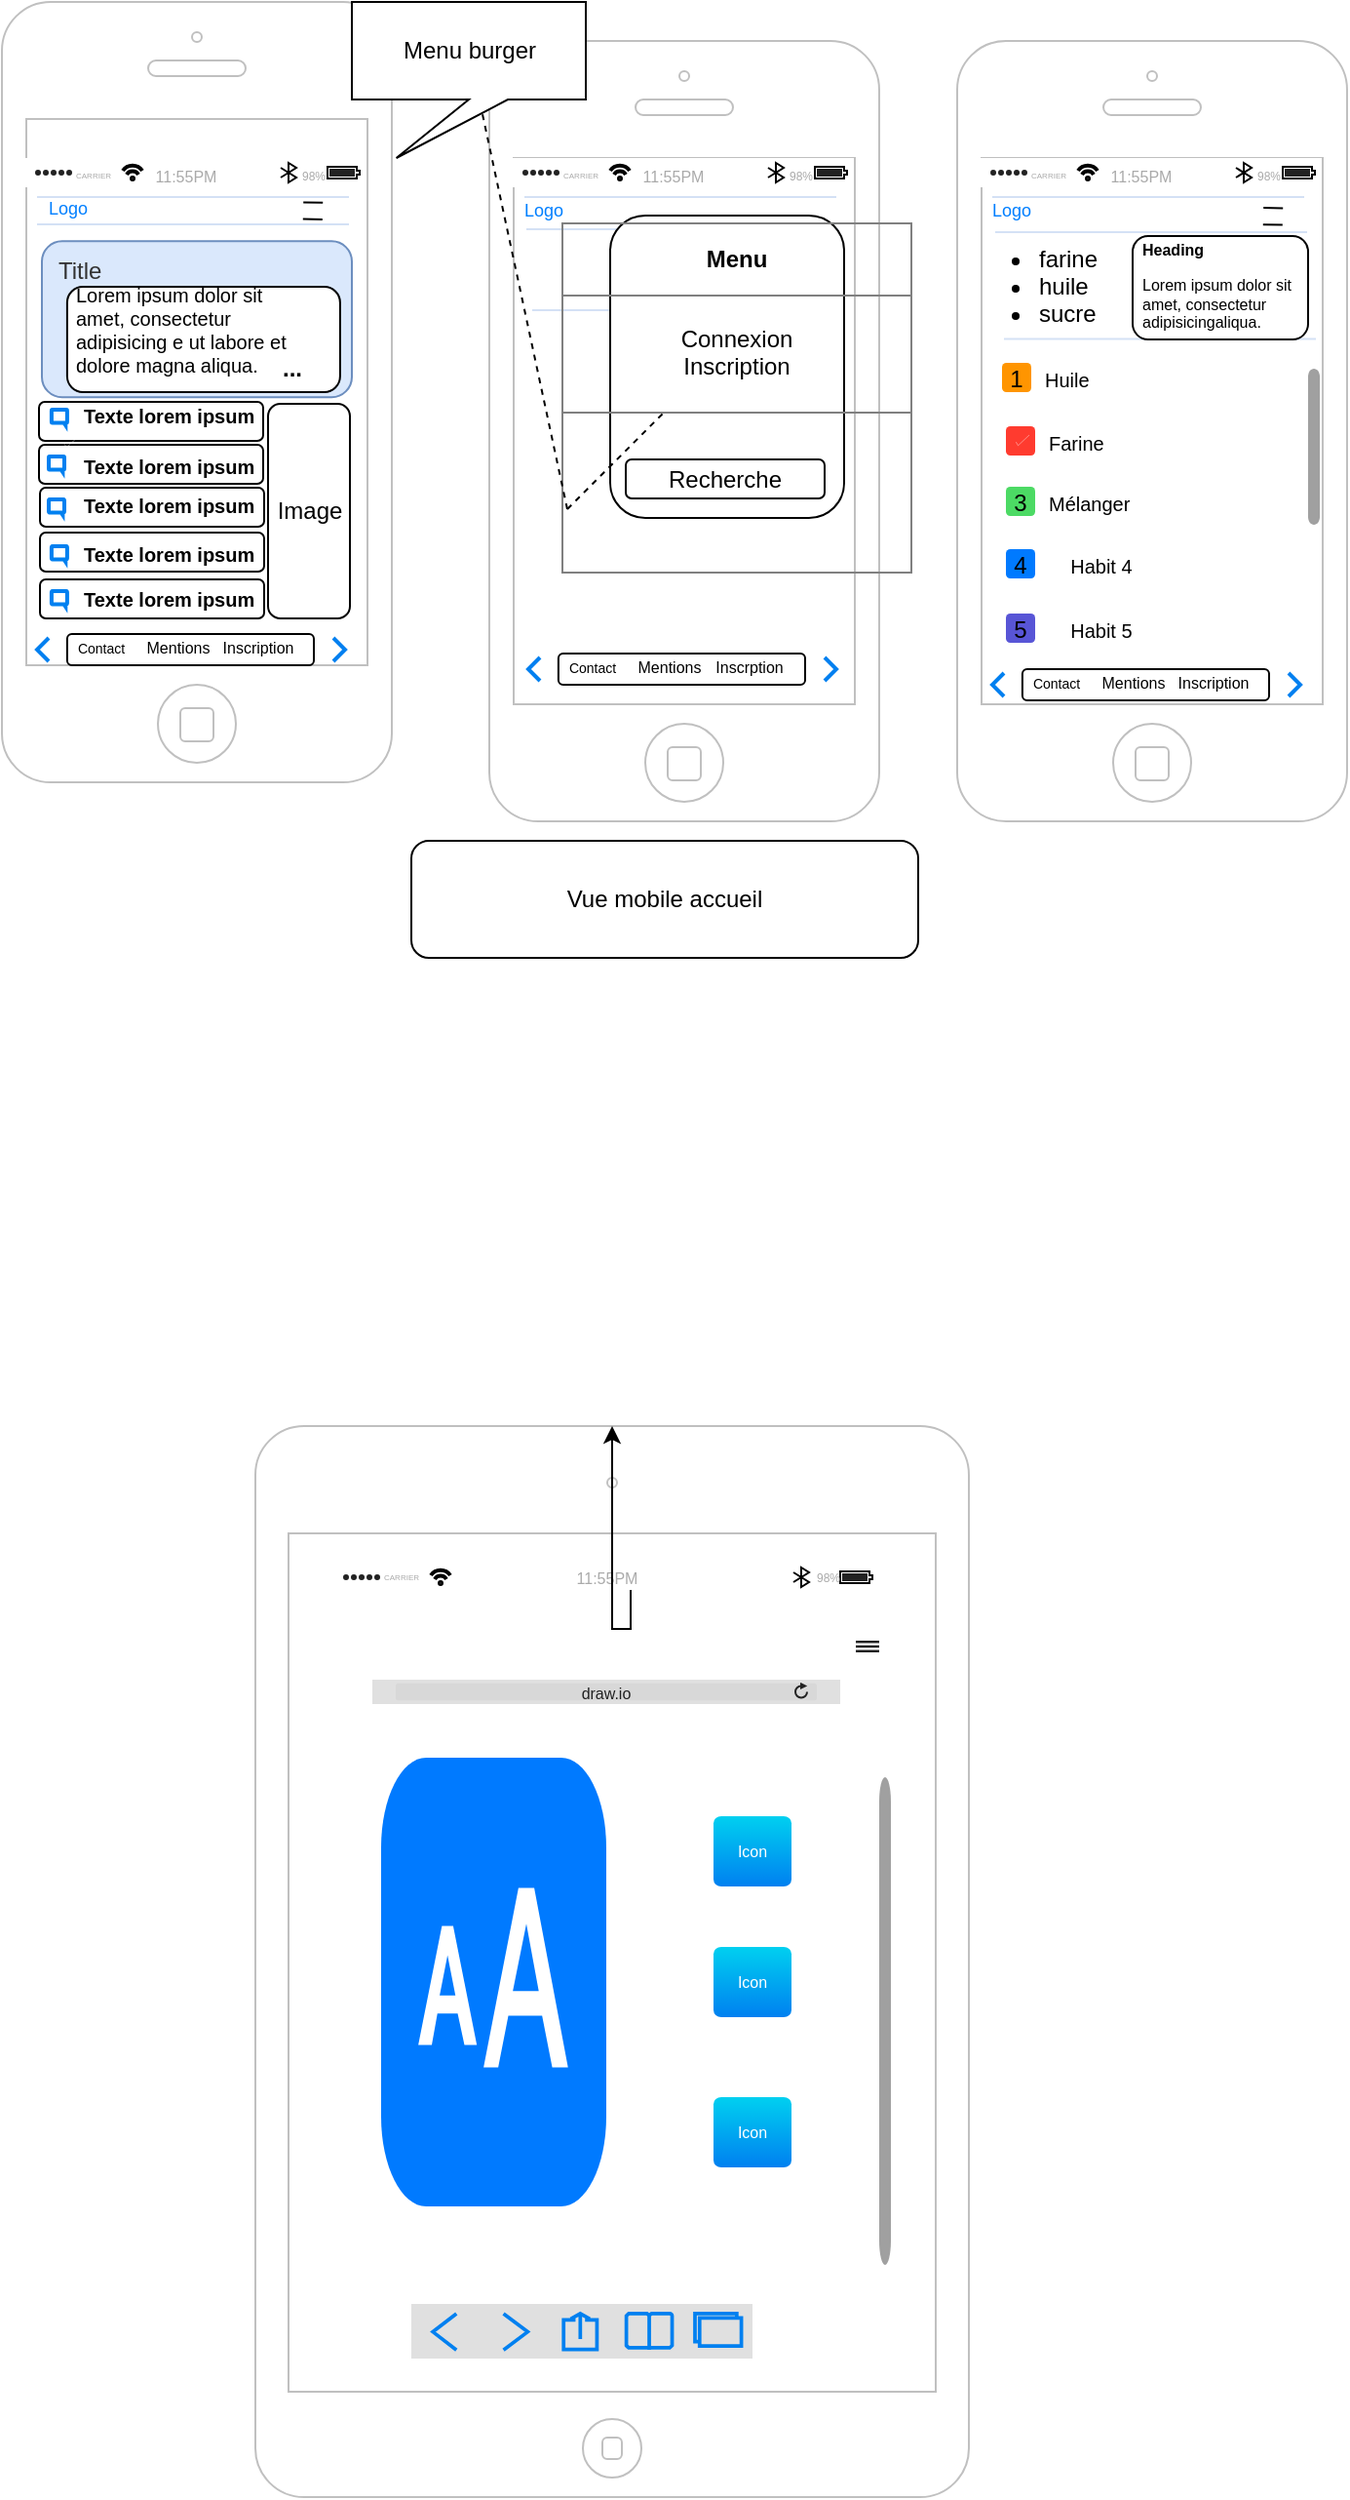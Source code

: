 <mxfile version="21.1.7" type="github" pages="2">
  <diagram id="846f32cc-e7a7-a987-f8ec-650622d98a86" name="User mockups">
    <mxGraphModel dx="1050" dy="1583" grid="1" gridSize="10" guides="1" tooltips="1" connect="1" arrows="1" fold="1" page="1" pageScale="1" pageWidth="850" pageHeight="1100" background="#ffffff" math="0" shadow="0">
      <root>
        <mxCell id="0" />
        <mxCell id="1" parent="0" />
        <mxCell id="118" value="&lt;span style=&quot;font-family: &amp;#34;helvetica&amp;#34; ; font-style: normal ; letter-spacing: normal ; text-align: center ; text-indent: 0px ; text-transform: none ; white-space: nowrap ; word-spacing: 0px ; display: inline ; float: none&quot;&gt;&lt;font style=&quot;font-size: 14px&quot;&gt;Today&lt;/font&gt;&lt;/span&gt;" style="text;html=1;fontSize=14;fontColor=#007FFF;" parent="1" vertex="1">
          <mxGeometry x="397" y="148" width="60" height="30" as="geometry" />
        </mxCell>
        <mxCell id="2" value="" style="html=1;verticalLabelPosition=bottom;labelBackgroundColor=#ffffff;verticalAlign=top;shadow=0;dashed=0;strokeWidth=1;shape=mxgraph.ios7.misc.iphone;fillColor=#ffffff;strokeColor=#c0c0c0;movable=1;resizable=1;rotatable=1;deletable=1;editable=1;locked=0;connectable=1;" parent="1" vertex="1">
          <mxGeometry x="110" y="-10" width="200" height="400" as="geometry" />
        </mxCell>
        <mxCell id="5" value="" style="html=1;strokeWidth=1;shadow=0;dashed=0;shape=mxgraph.ios7ui.appBar;fillColor=#ffffff;gradientColor=none;" parent="1" vertex="1">
          <mxGeometry x="122" y="70" width="175" height="15" as="geometry" />
        </mxCell>
        <mxCell id="6" value="CARRIER" style="shape=rect;align=left;fontSize=8;spacingLeft=24;fontSize=4;fontColor=#aaaaaa;strokeColor=none;fillColor=none;spacingTop=4;" parent="5" vertex="1">
          <mxGeometry y="0.5" width="50" height="13" relative="1" as="geometry">
            <mxPoint y="-6.5" as="offset" />
          </mxGeometry>
        </mxCell>
        <mxCell id="7" value="11:55PM" style="shape=rect;fontSize=8;fontColor=#aaaaaa;strokeColor=none;fillColor=none;spacingTop=4;" parent="5" vertex="1">
          <mxGeometry x="0.5" y="0.5" width="50" height="13" relative="1" as="geometry">
            <mxPoint x="-30" y="-6.5" as="offset" />
          </mxGeometry>
        </mxCell>
        <mxCell id="8" value="98%" style="shape=rect;align=right;fontSize=8;spacingRight=19;fontSize=6;fontColor=#aaaaaa;strokeColor=none;fillColor=none;spacingTop=4;" parent="5" vertex="1">
          <mxGeometry x="1" y="0.5" width="45" height="13" relative="1" as="geometry">
            <mxPoint x="-45" y="-6.5" as="offset" />
          </mxGeometry>
        </mxCell>
        <mxCell id="48" value="&lt;font style=&quot;font-size: 9px;&quot;&gt;Logo&lt;/font&gt;" style="text;html=1;strokeColor=none;fillColor=none;align=center;verticalAlign=middle;whiteSpace=wrap;rounded=0;fontSize=14;fontColor=#007FFF;" parent="1" vertex="1">
          <mxGeometry x="128" y="86" width="32" height="16" as="geometry" />
        </mxCell>
        <mxCell id="54" value="" style="line;strokeWidth=1;html=1;fillColor=none;fontSize=14;fontColor=#007FFF;strokeColor=#D4E1F5;" parent="1" vertex="1">
          <mxGeometry x="128" y="97.5" width="160" height="13" as="geometry" />
        </mxCell>
        <mxCell id="57" value="" style="line;strokeWidth=1;html=1;fillColor=none;fontSize=14;fontColor=#007FFF;strokeColor=#D4E1F5;" parent="1" vertex="1">
          <mxGeometry x="128" y="85" width="160" height="10" as="geometry" />
        </mxCell>
        <mxCell id="92" value="" style="html=1;verticalLabelPosition=bottom;labelBackgroundColor=#ffffff;verticalAlign=top;shadow=0;dashed=0;strokeWidth=1;shape=mxgraph.ios7.misc.iphone;fillColor=#ffffff;strokeColor=#c0c0c0;" parent="1" vertex="1">
          <mxGeometry x="360" y="10" width="200" height="400" as="geometry" />
        </mxCell>
        <mxCell id="93" value="" style="html=1;strokeWidth=1;shadow=0;dashed=0;shape=mxgraph.ios7ui.appBar;fillColor=#ffffff;gradientColor=none;" parent="1" vertex="1">
          <mxGeometry x="372" y="70" width="175" height="15" as="geometry" />
        </mxCell>
        <mxCell id="94" value="CARRIER" style="shape=rect;align=left;fontSize=8;spacingLeft=24;fontSize=4;fontColor=#aaaaaa;strokeColor=none;fillColor=none;spacingTop=4;" parent="93" vertex="1">
          <mxGeometry y="0.5" width="50" height="13" relative="1" as="geometry">
            <mxPoint y="-6.5" as="offset" />
          </mxGeometry>
        </mxCell>
        <mxCell id="95" value="11:55PM" style="shape=rect;fontSize=8;fontColor=#aaaaaa;strokeColor=none;fillColor=none;spacingTop=4;" parent="93" vertex="1">
          <mxGeometry x="0.5" y="0.5" width="50" height="13" relative="1" as="geometry">
            <mxPoint x="-30" y="-6.5" as="offset" />
          </mxGeometry>
        </mxCell>
        <mxCell id="96" value="98%" style="shape=rect;align=right;fontSize=8;spacingRight=19;fontSize=6;fontColor=#aaaaaa;strokeColor=none;fillColor=none;spacingTop=4;" parent="93" vertex="1">
          <mxGeometry x="1" y="0.5" width="45" height="13" relative="1" as="geometry">
            <mxPoint x="-45" y="-6.5" as="offset" />
          </mxGeometry>
        </mxCell>
        <mxCell id="97" value="" style="shape=rect;strokeColor=none;fillColor=#ffffff;gradientColor=none;shadow=0;" parent="1" vertex="1">
          <mxGeometry x="378" y="138" width="166" height="190" as="geometry" />
        </mxCell>
        <mxCell id="124" value="" style="line;strokeWidth=1;html=1;fillColor=none;fontSize=14;fontColor=#007FFF;strokeColor=#D4E1F5;" parent="1" vertex="1">
          <mxGeometry x="379" y="100" width="160" height="13" as="geometry" />
        </mxCell>
        <mxCell id="125" value="" style="line;strokeWidth=1;html=1;fillColor=none;fontSize=14;fontColor=#007FFF;strokeColor=#D4E1F5;" parent="1" vertex="1">
          <mxGeometry x="378" y="85" width="160" height="10" as="geometry" />
        </mxCell>
        <mxCell id="116" value="" style="line;strokeWidth=1;html=1;fillColor=none;fontSize=14;fontColor=#007FFF;strokeColor=#D4E1F5;" parent="1" vertex="1">
          <mxGeometry x="382" y="143.429" width="160" height="9.048" as="geometry" />
        </mxCell>
        <mxCell id="126" value="Title" style="shape=rect;rounded=1;strokeColor=#6c8ebf;fillColor=#dae8fc;shadow=0;glass=0;fontFamily=Helvetica;fontSize=12;fontColor=#333333;align=left;html=0;verticalAlign=top;whiteSpace=wrap;spacing=8;spacingTop=-5;arcSize=13;fontStyle=0" parent="1" vertex="1">
          <mxGeometry x="130.5" y="112.62" width="159" height="80" as="geometry" />
        </mxCell>
        <mxCell id="191" value="" style="html=1;verticalLabelPosition=bottom;labelBackgroundColor=#ffffff;verticalAlign=top;shadow=0;dashed=0;strokeWidth=1;shape=mxgraph.ios7.misc.iphone;fillColor=#ffffff;strokeColor=#c0c0c0;" parent="1" vertex="1">
          <mxGeometry x="600" y="10" width="200" height="400" as="geometry" />
        </mxCell>
        <mxCell id="192" value="" style="html=1;strokeWidth=1;shadow=0;dashed=0;shape=mxgraph.ios7ui.appBar;fillColor=#ffffff;gradientColor=none;" parent="1" vertex="1">
          <mxGeometry x="612" y="70" width="175" height="15" as="geometry" />
        </mxCell>
        <mxCell id="193" value="CARRIER" style="shape=rect;align=left;fontSize=8;spacingLeft=24;fontSize=4;fontColor=#aaaaaa;strokeColor=none;fillColor=none;spacingTop=4;" parent="192" vertex="1">
          <mxGeometry y="0.5" width="50" height="13" relative="1" as="geometry">
            <mxPoint y="-6.5" as="offset" />
          </mxGeometry>
        </mxCell>
        <mxCell id="194" value="11:55PM" style="shape=rect;fontSize=8;fontColor=#aaaaaa;strokeColor=none;fillColor=none;spacingTop=4;" parent="192" vertex="1">
          <mxGeometry x="0.5" y="0.5" width="50" height="13" relative="1" as="geometry">
            <mxPoint x="-30" y="-6.5" as="offset" />
          </mxGeometry>
        </mxCell>
        <mxCell id="195" value="98%" style="shape=rect;align=right;fontSize=8;spacingRight=19;fontSize=6;fontColor=#aaaaaa;strokeColor=none;fillColor=none;spacingTop=4;" parent="192" vertex="1">
          <mxGeometry x="1" y="0.5" width="45" height="13" relative="1" as="geometry">
            <mxPoint x="-45" y="-6.5" as="offset" />
          </mxGeometry>
        </mxCell>
        <mxCell id="196" value="" style="shape=rect;strokeColor=none;fillColor=#ffffff;gradientColor=none;shadow=0;" parent="1" vertex="1">
          <mxGeometry x="620" y="130" width="164" height="190" as="geometry" />
        </mxCell>
        <mxCell id="197" value="    Drink 2L" style="shape=rect;strokeColor=none;fontSize=10;fontColor=#000000;resizeWidth=1;align=left;spacingLeft=25;spacingTop=2;" parent="196" vertex="1">
          <mxGeometry width="144" height="22" relative="1" as="geometry">
            <mxPoint y="42" as="offset" />
          </mxGeometry>
        </mxCell>
        <mxCell id="198" value="" style="shape=rect;rounded=1;rSize=3;strokeColor=none;fillColor=#FF9501;" parent="197" vertex="1">
          <mxGeometry y="0.5" width="15" height="15" relative="1" as="geometry">
            <mxPoint x="5" y="-7.5" as="offset" />
          </mxGeometry>
        </mxCell>
        <mxCell id="b9CjxAJ_3OgN8BvSwVcy-294" value="Huile" style="shape=rect;strokeColor=none;fontSize=10;fontColor=#000000;resizeWidth=1;align=left;spacingLeft=25;spacingTop=2;" parent="197" vertex="1">
          <mxGeometry x="-2" y="-0.5" width="144" height="22" as="geometry" />
        </mxCell>
        <mxCell id="b9CjxAJ_3OgN8BvSwVcy-295" value="1" style="shape=rect;rounded=1;rSize=3;strokeColor=none;fillColor=#FF9501;" parent="b9CjxAJ_3OgN8BvSwVcy-294" vertex="1">
          <mxGeometry y="0.5" width="15" height="15" relative="1" as="geometry">
            <mxPoint x="5" y="-7.5" as="offset" />
          </mxGeometry>
        </mxCell>
        <mxCell id="202" value="Farine" style="shape=rect;strokeColor=none;fontSize=10;fontColor=#000000;resizeWidth=1;align=left;spacingLeft=25;spacingTop=2;" parent="196" vertex="1">
          <mxGeometry width="152" height="22" relative="1" as="geometry">
            <mxPoint y="74" as="offset" />
          </mxGeometry>
        </mxCell>
        <mxCell id="203" value="" style="shape=rect;rounded=1;rSize=3;strokeColor=none;fillColor=#FF3B2F;" parent="202" vertex="1">
          <mxGeometry y="0.5" width="15" height="15" relative="1" as="geometry">
            <mxPoint x="5" y="-7.5" as="offset" />
          </mxGeometry>
        </mxCell>
        <mxCell id="205" value="" style="html=1;verticalLabelPosition=bottom;labelBackgroundColor=#ffffff;verticalAlign=top;shadow=0;dashed=0;strokeWidth=2;shape=mxgraph.ios7.misc.select;fillColor=none;strokeColor=#ffffff;" parent="202" vertex="1">
          <mxGeometry x="8.097" y="5" width="10.452" height="12" as="geometry" />
        </mxCell>
        <mxCell id="206" value="Mélanger" style="shape=rect;strokeColor=none;fontSize=10;fontColor=#000000;resizeWidth=1;align=left;spacingLeft=25;spacingTop=2;" parent="196" vertex="1">
          <mxGeometry width="153" height="20" relative="1" as="geometry">
            <mxPoint y="106" as="offset" />
          </mxGeometry>
        </mxCell>
        <mxCell id="207" value="3" style="shape=rect;rounded=1;rSize=3;strokeColor=none;fillColor=#4CDA64;" parent="206" vertex="1">
          <mxGeometry y="0.5" width="15" height="15" relative="1" as="geometry">
            <mxPoint x="5" y="-7.5" as="offset" />
          </mxGeometry>
        </mxCell>
        <mxCell id="210" value="    Habit 4" style="shape=rect;strokeColor=none;fontSize=10;fontColor=#000000;resizeWidth=1;align=left;spacingLeft=25;spacingTop=2;" parent="196" vertex="1">
          <mxGeometry width="142.839" height="20" relative="1" as="geometry">
            <mxPoint y="138" as="offset" />
          </mxGeometry>
        </mxCell>
        <mxCell id="211" value="4" style="shape=rect;rounded=1;rSize=3;strokeColor=none;fillColor=#007AFF;" parent="210" vertex="1">
          <mxGeometry y="0.5" width="15" height="15" relative="1" as="geometry">
            <mxPoint x="5" y="-7.5" as="offset" />
          </mxGeometry>
        </mxCell>
        <mxCell id="214" value="    Habit 5" style="shape=rect;strokeColor=none;fontSize=10;fontColor=#000000;resizeWidth=1;align=left;spacingLeft=25;spacingTop=2;" parent="196" vertex="1">
          <mxGeometry width="152" height="20" relative="1" as="geometry">
            <mxPoint y="171" as="offset" />
          </mxGeometry>
        </mxCell>
        <mxCell id="215" value="5" style="shape=rect;rounded=1;rSize=3;strokeColor=none;fillColor=#5855D6;" parent="214" vertex="1">
          <mxGeometry y="0.5" width="15" height="15" relative="1" as="geometry">
            <mxPoint x="5" y="-7.5" as="offset" />
          </mxGeometry>
        </mxCell>
        <mxCell id="219" value="" style="line;strokeWidth=1;html=1;fillColor=none;fontSize=14;fontColor=#007FFF;strokeColor=#D4E1F5;" parent="196" vertex="1">
          <mxGeometry x="4" y="5.43" width="160" height="54.57" as="geometry" />
        </mxCell>
        <mxCell id="220" value="" style="html=1;verticalLabelPosition=bottom;labelBackgroundColor=#ffffff;verticalAlign=top;shadow=0;dashed=0;strokeWidth=2;shape=mxgraph.ios7.misc.scroll_(vertical);fillColor=#a0a0a0;fontSize=9;fontColor=#007FFF;" parent="196" vertex="1">
          <mxGeometry x="160" y="48" width="6" height="80" as="geometry" />
        </mxCell>
        <mxCell id="261" style="edgeStyle=none;rounded=1;html=1;exitX=1;exitY=0.5;jettySize=auto;orthogonalLoop=1;strokeColor=#000000;fontSize=13;fontColor=#007FFF;" parent="196" source="197" target="197" edge="1">
          <mxGeometry relative="1" as="geometry" />
        </mxCell>
        <mxCell id="b9CjxAJ_3OgN8BvSwVcy-349" value="&lt;ul&gt;&lt;li&gt;farine&lt;/li&gt;&lt;li&gt;huile&lt;/li&gt;&lt;li&gt;sucre&lt;/li&gt;&lt;/ul&gt;" style="text;strokeColor=none;fillColor=none;html=1;whiteSpace=wrap;verticalAlign=middle;overflow=hidden;" parent="196" vertex="1">
          <mxGeometry x="-20" y="-30" width="110" height="60" as="geometry" />
        </mxCell>
        <mxCell id="228" value="" style="line;strokeWidth=1;html=1;fillColor=none;fontSize=14;fontColor=#007FFF;strokeColor=#D4E1F5;" parent="1" vertex="1">
          <mxGeometry x="619.5" y="103" width="160" height="10" as="geometry" />
        </mxCell>
        <mxCell id="229" value="" style="line;strokeWidth=1;html=1;fillColor=none;fontSize=14;fontColor=#007FFF;strokeColor=#D4E1F5;" parent="1" vertex="1">
          <mxGeometry x="618" y="85" width="160" height="10" as="geometry" />
        </mxCell>
        <mxCell id="b9CjxAJ_3OgN8BvSwVcy-268" value="" style="endArrow=none;html=1;rounded=0;shape=link;width=8.611;" parent="1" edge="1">
          <mxGeometry width="50" height="50" relative="1" as="geometry">
            <mxPoint x="274.5" y="97.24" as="sourcePoint" />
            <mxPoint x="264.5" y="97.0" as="targetPoint" />
            <Array as="points" />
          </mxGeometry>
        </mxCell>
        <mxCell id="b9CjxAJ_3OgN8BvSwVcy-272" value="" style="rounded=1;whiteSpace=wrap;html=1;" parent="1" vertex="1">
          <mxGeometry x="129" y="195" width="115" height="20" as="geometry" />
        </mxCell>
        <mxCell id="b9CjxAJ_3OgN8BvSwVcy-276" value="" style="rounded=1;whiteSpace=wrap;html=1;" parent="1" vertex="1">
          <mxGeometry x="129.5" y="286" width="115" height="20" as="geometry" />
        </mxCell>
        <mxCell id="b9CjxAJ_3OgN8BvSwVcy-277" value="" style="rounded=1;whiteSpace=wrap;html=1;" parent="1" vertex="1">
          <mxGeometry x="129" y="217" width="115" height="20" as="geometry" />
        </mxCell>
        <mxCell id="b9CjxAJ_3OgN8BvSwVcy-278" value="" style="rounded=1;whiteSpace=wrap;html=1;" parent="1" vertex="1">
          <mxGeometry x="129.5" y="262" width="115" height="20" as="geometry" />
        </mxCell>
        <mxCell id="b9CjxAJ_3OgN8BvSwVcy-279" value="" style="rounded=1;whiteSpace=wrap;html=1;" parent="1" vertex="1">
          <mxGeometry x="129.5" y="239" width="115" height="20" as="geometry" />
        </mxCell>
        <mxCell id="b9CjxAJ_3OgN8BvSwVcy-281" value="" style="rounded=1;whiteSpace=wrap;html=1;" parent="1" vertex="1">
          <mxGeometry x="143.45" y="136" width="140" height="54" as="geometry" />
        </mxCell>
        <mxCell id="b9CjxAJ_3OgN8BvSwVcy-282" value="&lt;h1 style=&quot;font-size: 10px;&quot;&gt;&lt;span style=&quot;background-color: initial; font-weight: normal;&quot;&gt;Lorem ipsum dolor sit amet, consectetur adipisicing e ut labore et dolore magna aliqua.&lt;/span&gt;&lt;br&gt;&lt;/h1&gt;" style="text;html=1;strokeColor=none;fillColor=none;spacing=5;spacingTop=-20;whiteSpace=wrap;overflow=hidden;rounded=0;fontSize=10;" parent="1" vertex="1">
          <mxGeometry x="142.95" y="138" width="116" height="47.52" as="geometry" />
        </mxCell>
        <mxCell id="b9CjxAJ_3OgN8BvSwVcy-288" value="&lt;b&gt;...&lt;/b&gt;" style="text;html=1;strokeColor=none;fillColor=none;align=center;verticalAlign=middle;whiteSpace=wrap;rounded=0;" parent="1" vertex="1">
          <mxGeometry x="228.5" y="162.62" width="59.5" height="30" as="geometry" />
        </mxCell>
        <mxCell id="200" value="" style="html=1;verticalLabelPosition=bottom;labelBackgroundColor=#ffffff;verticalAlign=top;shadow=0;dashed=0;strokeWidth=2;shape=mxgraph.ios7.misc.select;fillColor=none;strokeColor=#ffffff;" parent="1" vertex="1">
          <mxGeometry x="139.997" y="210" width="10.452" height="12" as="geometry" />
        </mxCell>
        <mxCell id="201" value="" style="html=1;verticalLabelPosition=bottom;labelBackgroundColor=#ffffff;verticalAlign=top;strokeWidth=2;strokeColor=#0080F0;fillColor=#ffffff;shadow=0;dashed=0;shape=mxgraph.ios7.icons.message;fontSize=13;fontColor=#007FFF;" parent="1" vertex="1">
          <mxGeometry x="135.45" y="199" width="8" height="8" as="geometry" />
        </mxCell>
        <mxCell id="b9CjxAJ_3OgN8BvSwVcy-290" value="" style="html=1;verticalLabelPosition=bottom;labelBackgroundColor=#ffffff;verticalAlign=top;strokeWidth=2;strokeColor=#0080F0;fillColor=#ffffff;shadow=0;dashed=0;shape=mxgraph.ios7.icons.message;fontSize=13;fontColor=#007FFF;" parent="1" vertex="1">
          <mxGeometry x="134" y="223" width="8" height="8" as="geometry" />
        </mxCell>
        <mxCell id="b9CjxAJ_3OgN8BvSwVcy-291" value="" style="html=1;verticalLabelPosition=bottom;labelBackgroundColor=#ffffff;verticalAlign=top;strokeWidth=2;strokeColor=#0080F0;fillColor=#ffffff;shadow=0;dashed=0;shape=mxgraph.ios7.icons.message;fontSize=13;fontColor=#007FFF;" parent="1" vertex="1">
          <mxGeometry x="134" y="245" width="8" height="8" as="geometry" />
        </mxCell>
        <mxCell id="b9CjxAJ_3OgN8BvSwVcy-292" value="" style="html=1;verticalLabelPosition=bottom;labelBackgroundColor=#ffffff;verticalAlign=top;strokeWidth=2;strokeColor=#0080F0;fillColor=#ffffff;shadow=0;dashed=0;shape=mxgraph.ios7.icons.message;fontSize=13;fontColor=#007FFF;" parent="1" vertex="1">
          <mxGeometry x="135.45" y="269" width="8" height="8" as="geometry" />
        </mxCell>
        <mxCell id="b9CjxAJ_3OgN8BvSwVcy-293" value="" style="html=1;verticalLabelPosition=bottom;labelBackgroundColor=#ffffff;verticalAlign=top;strokeWidth=2;strokeColor=#0080F0;fillColor=#ffffff;shadow=0;dashed=0;shape=mxgraph.ios7.icons.message;fontSize=13;fontColor=#007FFF;" parent="1" vertex="1">
          <mxGeometry x="135.45" y="292" width="8" height="8" as="geometry" />
        </mxCell>
        <mxCell id="b9CjxAJ_3OgN8BvSwVcy-297" value="&lt;b&gt;Texte lorem ipsum&lt;/b&gt;" style="text;html=1;strokeColor=none;fillColor=none;align=left;verticalAlign=middle;whiteSpace=wrap;rounded=0;fontSize=10;" parent="1" vertex="1">
          <mxGeometry x="149.5" y="195" width="90" height="14" as="geometry" />
        </mxCell>
        <mxCell id="b9CjxAJ_3OgN8BvSwVcy-298" value="&lt;b&gt;Texte lorem ipsum&lt;/b&gt;" style="text;html=1;strokeColor=none;fillColor=none;align=left;verticalAlign=middle;whiteSpace=wrap;rounded=0;fontSize=10;" parent="1" vertex="1">
          <mxGeometry x="149.95" y="219" width="90" height="17" as="geometry" />
        </mxCell>
        <mxCell id="b9CjxAJ_3OgN8BvSwVcy-299" value="&lt;b&gt;Texte lorem ipsum&lt;/b&gt;" style="text;html=1;strokeColor=none;fillColor=none;align=left;verticalAlign=middle;whiteSpace=wrap;rounded=0;fontSize=10;" parent="1" vertex="1">
          <mxGeometry x="149.5" y="241" width="90" height="14" as="geometry" />
        </mxCell>
        <mxCell id="b9CjxAJ_3OgN8BvSwVcy-300" value="&lt;b&gt;Texte lorem ipsum&lt;/b&gt;" style="text;html=1;strokeColor=none;fillColor=none;align=left;verticalAlign=middle;whiteSpace=wrap;rounded=0;fontSize=10;" parent="1" vertex="1">
          <mxGeometry x="149.95" y="265" width="89.55" height="16" as="geometry" />
        </mxCell>
        <mxCell id="b9CjxAJ_3OgN8BvSwVcy-301" value="&lt;b&gt;Texte lorem ipsum&lt;/b&gt;" style="text;html=1;strokeColor=none;fillColor=none;align=left;verticalAlign=middle;whiteSpace=wrap;rounded=0;fontSize=10;" parent="1" vertex="1">
          <mxGeometry x="149.95" y="289" width="89.55" height="14" as="geometry" />
        </mxCell>
        <mxCell id="b9CjxAJ_3OgN8BvSwVcy-304" value="Image" style="rounded=1;whiteSpace=wrap;html=1;direction=south;" parent="1" vertex="1">
          <mxGeometry x="246.5" y="196" width="42" height="110" as="geometry" />
        </mxCell>
        <mxCell id="b9CjxAJ_3OgN8BvSwVcy-336" value="" style="rounded=1;whiteSpace=wrap;html=1;" parent="1" vertex="1">
          <mxGeometry x="422" y="99.5" width="120" height="155" as="geometry" />
        </mxCell>
        <mxCell id="b9CjxAJ_3OgN8BvSwVcy-337" value="&lt;table border=&quot;1&quot; width=&quot;100%&quot; height=&quot;100%&quot; cellpadding=&quot;4&quot; style=&quot;width:100%;height:100%;border-collapse:collapse;&quot;&gt;&lt;tbody&gt;&lt;tr&gt;&lt;th align=&quot;center&quot;&gt;&lt;b&gt;Menu&lt;/b&gt;&lt;/th&gt;&lt;/tr&gt;&lt;tr&gt;&lt;td align=&quot;center&quot;&gt;Connexion&lt;br&gt;Inscription&lt;/td&gt;&lt;/tr&gt;&lt;tr&gt;&lt;td align=&quot;center&quot;&gt;&lt;br&gt;&lt;br&gt;&lt;br&gt;&lt;/td&gt;&lt;/tr&gt;&lt;/tbody&gt;&lt;/table&gt;" style="text;html=1;whiteSpace=wrap;strokeColor=none;fillColor=none;overflow=fill;" parent="1" vertex="1">
          <mxGeometry x="397" y="103" width="180" height="180" as="geometry" />
        </mxCell>
        <mxCell id="b9CjxAJ_3OgN8BvSwVcy-338" value="Recherche" style="rounded=1;whiteSpace=wrap;html=1;" parent="1" vertex="1">
          <mxGeometry x="430" y="224.5" width="102" height="20" as="geometry" />
        </mxCell>
        <mxCell id="b9CjxAJ_3OgN8BvSwVcy-341" value="&lt;font style=&quot;font-size: 9px;&quot;&gt;Logo&lt;/font&gt;" style="text;html=1;strokeColor=none;fillColor=none;align=center;verticalAlign=middle;whiteSpace=wrap;rounded=0;fontSize=14;fontColor=#007FFF;" parent="1" vertex="1">
          <mxGeometry x="372" y="87" width="32" height="16" as="geometry" />
        </mxCell>
        <mxCell id="b9CjxAJ_3OgN8BvSwVcy-342" value="&lt;font style=&quot;font-size: 9px;&quot;&gt;Logo&lt;/font&gt;" style="text;html=1;strokeColor=none;fillColor=none;align=center;verticalAlign=middle;whiteSpace=wrap;rounded=0;fontSize=14;fontColor=#007FFF;" parent="1" vertex="1">
          <mxGeometry x="612" y="87" width="32" height="16" as="geometry" />
        </mxCell>
        <mxCell id="b9CjxAJ_3OgN8BvSwVcy-353" value="" style="rounded=1;whiteSpace=wrap;html=1;" parent="1" vertex="1">
          <mxGeometry x="690" y="110" width="90" height="53" as="geometry" />
        </mxCell>
        <mxCell id="b9CjxAJ_3OgN8BvSwVcy-354" value="&lt;h1 style=&quot;font-size: 8px;&quot;&gt;&lt;font style=&quot;font-size: 8px;&quot;&gt;Heading&lt;/font&gt;&lt;/h1&gt;&lt;p style=&quot;font-size: 8px;&quot;&gt;&lt;font style=&quot;font-size: 8px;&quot;&gt;Lorem ipsum dolor sit amet, consectetur adipisicingaliqua.&lt;/font&gt;&lt;/p&gt;" style="text;html=1;strokeColor=none;fillColor=none;spacing=5;spacingTop=-20;whiteSpace=wrap;overflow=hidden;rounded=0;" parent="1" vertex="1">
          <mxGeometry x="690" y="117.62" width="100" height="70" as="geometry" />
        </mxCell>
        <mxCell id="b9CjxAJ_3OgN8BvSwVcy-359" value="" style="endArrow=none;html=1;rounded=0;shape=link;width=8.611;" parent="1" edge="1">
          <mxGeometry width="50" height="50" relative="1" as="geometry">
            <mxPoint x="767" y="100" as="sourcePoint" />
            <mxPoint x="757" y="99.76" as="targetPoint" />
            <Array as="points" />
          </mxGeometry>
        </mxCell>
        <mxCell id="b9CjxAJ_3OgN8BvSwVcy-362" value="" style="group" parent="1" vertex="1" connectable="0">
          <mxGeometry x="128" y="310" width="158" height="20" as="geometry" />
        </mxCell>
        <mxCell id="b9CjxAJ_3OgN8BvSwVcy-315" value="" style="html=1;verticalLabelPosition=bottom;labelBackgroundColor=#ffffff;verticalAlign=top;shadow=0;dashed=0;strokeWidth=2;shape=mxgraph.ios7.misc.left;strokeColor=#0080f0;fillColor=none;" parent="b9CjxAJ_3OgN8BvSwVcy-362" vertex="1">
          <mxGeometry y="6" width="6" height="12" as="geometry" />
        </mxCell>
        <mxCell id="b9CjxAJ_3OgN8BvSwVcy-316" value="" style="html=1;verticalLabelPosition=bottom;labelBackgroundColor=#ffffff;verticalAlign=top;shadow=0;dashed=0;strokeWidth=2;shape=mxgraph.ios7.misc.left;strokeColor=#0080f0;fillColor=none;direction=west;" parent="b9CjxAJ_3OgN8BvSwVcy-362" vertex="1">
          <mxGeometry x="152" y="6" width="6" height="12" as="geometry" />
        </mxCell>
        <mxCell id="b9CjxAJ_3OgN8BvSwVcy-317" value="" style="rounded=1;whiteSpace=wrap;html=1;" parent="b9CjxAJ_3OgN8BvSwVcy-362" vertex="1">
          <mxGeometry x="15.45" y="4" width="126.55" height="16" as="geometry" />
        </mxCell>
        <mxCell id="b9CjxAJ_3OgN8BvSwVcy-324" value="&lt;font style=&quot;font-size: 8px;&quot;&gt;Inscription&lt;/font&gt;" style="text;html=1;strokeColor=none;fillColor=none;align=center;verticalAlign=middle;whiteSpace=wrap;rounded=0;" parent="b9CjxAJ_3OgN8BvSwVcy-362" vertex="1">
          <mxGeometry x="103.4" y="5" width="21.05" height="10" as="geometry" />
        </mxCell>
        <mxCell id="b9CjxAJ_3OgN8BvSwVcy-325" value="&lt;font style=&quot;font-size: 8px;&quot;&gt;Mentions&lt;/font&gt;" style="text;html=1;strokeColor=none;fillColor=none;align=center;verticalAlign=middle;whiteSpace=wrap;rounded=0;" parent="b9CjxAJ_3OgN8BvSwVcy-362" vertex="1">
          <mxGeometry x="50.43" y="5" width="45.05" height="10" as="geometry" />
        </mxCell>
        <mxCell id="b9CjxAJ_3OgN8BvSwVcy-335" value="&lt;font style=&quot;font-size: 7px;&quot;&gt;Contact&lt;/font&gt;" style="text;html=1;strokeColor=none;fillColor=none;align=center;verticalAlign=middle;whiteSpace=wrap;rounded=0;" parent="b9CjxAJ_3OgN8BvSwVcy-362" vertex="1">
          <mxGeometry x="12" width="42" height="20" as="geometry" />
        </mxCell>
        <mxCell id="b9CjxAJ_3OgN8BvSwVcy-363" value="" style="group" parent="1" vertex="1" connectable="0">
          <mxGeometry x="380" y="320" width="158" height="20" as="geometry" />
        </mxCell>
        <mxCell id="b9CjxAJ_3OgN8BvSwVcy-364" value="" style="html=1;verticalLabelPosition=bottom;labelBackgroundColor=#ffffff;verticalAlign=top;shadow=0;dashed=0;strokeWidth=2;shape=mxgraph.ios7.misc.left;strokeColor=#0080f0;fillColor=none;" parent="b9CjxAJ_3OgN8BvSwVcy-363" vertex="1">
          <mxGeometry y="6" width="6" height="12" as="geometry" />
        </mxCell>
        <mxCell id="b9CjxAJ_3OgN8BvSwVcy-365" value="" style="html=1;verticalLabelPosition=bottom;labelBackgroundColor=#ffffff;verticalAlign=top;shadow=0;dashed=0;strokeWidth=2;shape=mxgraph.ios7.misc.left;strokeColor=#0080f0;fillColor=none;direction=west;" parent="b9CjxAJ_3OgN8BvSwVcy-363" vertex="1">
          <mxGeometry x="152" y="6" width="6" height="12" as="geometry" />
        </mxCell>
        <mxCell id="b9CjxAJ_3OgN8BvSwVcy-366" value="" style="rounded=1;whiteSpace=wrap;html=1;" parent="b9CjxAJ_3OgN8BvSwVcy-363" vertex="1">
          <mxGeometry x="15.45" y="4" width="126.55" height="16" as="geometry" />
        </mxCell>
        <mxCell id="b9CjxAJ_3OgN8BvSwVcy-367" value="&lt;span style=&quot;font-size: 8px;&quot;&gt;Inscrption&lt;/span&gt;" style="text;html=1;strokeColor=none;fillColor=none;align=center;verticalAlign=middle;whiteSpace=wrap;rounded=0;" parent="b9CjxAJ_3OgN8BvSwVcy-363" vertex="1">
          <mxGeometry x="103.4" y="5" width="21.05" height="10" as="geometry" />
        </mxCell>
        <mxCell id="b9CjxAJ_3OgN8BvSwVcy-368" value="&lt;font style=&quot;font-size: 8px;&quot;&gt;Mentions&lt;/font&gt;" style="text;html=1;strokeColor=none;fillColor=none;align=center;verticalAlign=middle;whiteSpace=wrap;rounded=0;" parent="b9CjxAJ_3OgN8BvSwVcy-363" vertex="1">
          <mxGeometry x="50.43" y="5" width="45.05" height="10" as="geometry" />
        </mxCell>
        <mxCell id="b9CjxAJ_3OgN8BvSwVcy-369" value="&lt;font style=&quot;font-size: 7px;&quot;&gt;Contact&lt;/font&gt;" style="text;html=1;strokeColor=none;fillColor=none;align=center;verticalAlign=middle;whiteSpace=wrap;rounded=0;" parent="b9CjxAJ_3OgN8BvSwVcy-363" vertex="1">
          <mxGeometry x="12" width="42" height="20" as="geometry" />
        </mxCell>
        <mxCell id="b9CjxAJ_3OgN8BvSwVcy-399" value="" style="group" parent="1" vertex="1" connectable="0">
          <mxGeometry x="618" y="328" width="158" height="20" as="geometry" />
        </mxCell>
        <mxCell id="b9CjxAJ_3OgN8BvSwVcy-400" value="" style="html=1;verticalLabelPosition=bottom;labelBackgroundColor=#ffffff;verticalAlign=top;shadow=0;dashed=0;strokeWidth=2;shape=mxgraph.ios7.misc.left;strokeColor=#0080f0;fillColor=none;" parent="b9CjxAJ_3OgN8BvSwVcy-399" vertex="1">
          <mxGeometry y="6" width="6" height="12" as="geometry" />
        </mxCell>
        <mxCell id="b9CjxAJ_3OgN8BvSwVcy-401" value="" style="html=1;verticalLabelPosition=bottom;labelBackgroundColor=#ffffff;verticalAlign=top;shadow=0;dashed=0;strokeWidth=2;shape=mxgraph.ios7.misc.left;strokeColor=#0080f0;fillColor=none;direction=west;" parent="b9CjxAJ_3OgN8BvSwVcy-399" vertex="1">
          <mxGeometry x="152" y="6" width="6" height="12" as="geometry" />
        </mxCell>
        <mxCell id="b9CjxAJ_3OgN8BvSwVcy-402" value="" style="rounded=1;whiteSpace=wrap;html=1;" parent="b9CjxAJ_3OgN8BvSwVcy-399" vertex="1">
          <mxGeometry x="15.45" y="4" width="126.55" height="16" as="geometry" />
        </mxCell>
        <mxCell id="b9CjxAJ_3OgN8BvSwVcy-403" value="&lt;span style=&quot;font-size: 8px;&quot;&gt;Inscription&lt;/span&gt;" style="text;html=1;strokeColor=none;fillColor=none;align=center;verticalAlign=middle;whiteSpace=wrap;rounded=0;" parent="b9CjxAJ_3OgN8BvSwVcy-399" vertex="1">
          <mxGeometry x="103.4" y="5" width="21.05" height="10" as="geometry" />
        </mxCell>
        <mxCell id="b9CjxAJ_3OgN8BvSwVcy-404" value="&lt;font style=&quot;font-size: 8px;&quot;&gt;Mentions&lt;/font&gt;" style="text;html=1;strokeColor=none;fillColor=none;align=center;verticalAlign=middle;whiteSpace=wrap;rounded=0;" parent="b9CjxAJ_3OgN8BvSwVcy-399" vertex="1">
          <mxGeometry x="50.43" y="5" width="45.05" height="10" as="geometry" />
        </mxCell>
        <mxCell id="b9CjxAJ_3OgN8BvSwVcy-405" value="&lt;font style=&quot;font-size: 7px;&quot;&gt;Contact&lt;/font&gt;" style="text;html=1;strokeColor=none;fillColor=none;align=center;verticalAlign=middle;whiteSpace=wrap;rounded=0;" parent="b9CjxAJ_3OgN8BvSwVcy-399" vertex="1">
          <mxGeometry x="12" width="42" height="20" as="geometry" />
        </mxCell>
        <mxCell id="2yfLCZJXVngKDzFy2h-v-262" value="" style="endArrow=none;dashed=1;html=1;rounded=0;" edge="1" parent="1">
          <mxGeometry width="50" height="50" relative="1" as="geometry">
            <mxPoint x="400" y="250" as="sourcePoint" />
            <mxPoint x="450" y="200" as="targetPoint" />
          </mxGeometry>
        </mxCell>
        <mxCell id="2yfLCZJXVngKDzFy2h-v-263" value="" style="endArrow=none;dashed=1;html=1;rounded=0;" edge="1" parent="1" target="2yfLCZJXVngKDzFy2h-v-264">
          <mxGeometry width="50" height="50" relative="1" as="geometry">
            <mxPoint x="400" y="250" as="sourcePoint" />
            <mxPoint x="450" y="200" as="targetPoint" />
          </mxGeometry>
        </mxCell>
        <mxCell id="2yfLCZJXVngKDzFy2h-v-264" value="Menu burger" style="shape=callout;whiteSpace=wrap;html=1;perimeter=calloutPerimeter;position2=0.19;" vertex="1" parent="1">
          <mxGeometry x="289.5" y="-10" width="120" height="80" as="geometry" />
        </mxCell>
        <mxCell id="2yfLCZJXVngKDzFy2h-v-266" value="Vue mobile accueil" style="rounded=1;whiteSpace=wrap;html=1;" vertex="1" parent="1">
          <mxGeometry x="320" y="420" width="260" height="60" as="geometry" />
        </mxCell>
        <mxCell id="2yfLCZJXVngKDzFy2h-v-267" value="" style="html=1;verticalLabelPosition=bottom;labelBackgroundColor=#ffffff;verticalAlign=top;shadow=0;dashed=0;strokeWidth=1;shape=mxgraph.ios7.misc.ipad7inch;strokeColor=#c0c0c0;" vertex="1" parent="1">
          <mxGeometry x="240" y="720" width="366" height="549" as="geometry" />
        </mxCell>
        <mxCell id="2yfLCZJXVngKDzFy2h-v-268" value="" style="html=1;strokeWidth=1;shadow=0;dashed=0;shape=mxgraph.ios7ui.appBar;fillColor=#ffffff;gradientColor=none;sketch=0;hachureGap=4;pointerEvents=0;fontFamily=Architects Daughter;fontSource=https%3A%2F%2Ffonts.googleapis.com%2Fcss%3Ffamily%3DArchitects%2BDaughter;fontSize=20;" vertex="1" parent="1">
          <mxGeometry x="280" y="790" width="280" height="15" as="geometry" />
        </mxCell>
        <mxCell id="2yfLCZJXVngKDzFy2h-v-269" value="CARRIER" style="shape=rect;align=left;fontSize=8;spacingLeft=24;fontSize=4;fontColor=#aaaaaa;strokeColor=none;fillColor=none;spacingTop=0;sketch=0;hachureGap=4;pointerEvents=0;fontFamily=Helvetica;html=1;" vertex="1" parent="2yfLCZJXVngKDzFy2h-v-268">
          <mxGeometry y="0.5" width="50" height="13" relative="1" as="geometry">
            <mxPoint y="-6.5" as="offset" />
          </mxGeometry>
        </mxCell>
        <mxCell id="2yfLCZJXVngKDzFy2h-v-270" value="11:55PM" style="shape=rect;fontSize=8;fontColor=#aaaaaa;strokeColor=none;fillColor=none;spacingTop=0;sketch=0;hachureGap=4;pointerEvents=0;fontFamily=Helvetica;html=1;" vertex="1" parent="2yfLCZJXVngKDzFy2h-v-268">
          <mxGeometry x="0.5" y="0.5" width="50" height="13" relative="1" as="geometry">
            <mxPoint x="-25" y="-6.5" as="offset" />
          </mxGeometry>
        </mxCell>
        <mxCell id="2yfLCZJXVngKDzFy2h-v-271" value="98%" style="shape=rect;align=right;fontSize=8;spacingRight=19;fontSize=6;fontColor=#aaaaaa;strokeColor=none;fillColor=none;spacingTop=0;sketch=0;hachureGap=4;pointerEvents=0;fontFamily=Helvetica;html=1;" vertex="1" parent="2yfLCZJXVngKDzFy2h-v-268">
          <mxGeometry x="1" y="0.5" width="45" height="13" relative="1" as="geometry">
            <mxPoint x="-45" y="-6.5" as="offset" />
          </mxGeometry>
        </mxCell>
        <mxCell id="2yfLCZJXVngKDzFy2h-v-272" style="edgeStyle=orthogonalEdgeStyle;rounded=0;orthogonalLoop=1;jettySize=auto;html=1;exitX=0.75;exitY=1;exitDx=0;exitDy=0;" edge="1" parent="1" source="2yfLCZJXVngKDzFy2h-v-270" target="2yfLCZJXVngKDzFy2h-v-267">
          <mxGeometry relative="1" as="geometry" />
        </mxCell>
        <mxCell id="2yfLCZJXVngKDzFy2h-v-273" value="" style="html=1;verticalLabelPosition=bottom;labelBackgroundColor=#ffffff;verticalAlign=top;shadow=0;dashed=0;strokeWidth=2;shape=mxgraph.ios7.misc.options;fillColor=#222222;sketch=0;" vertex="1" parent="1">
          <mxGeometry x="548" y="830" width="12" height="6" as="geometry" />
        </mxCell>
        <mxCell id="2yfLCZJXVngKDzFy2h-v-274" value="" style="html=1;verticalLabelPosition=bottom;labelBackgroundColor=#ffffff;verticalAlign=top;shadow=0;dashed=0;strokeWidth=2;shape=mxgraph.ios7.misc.contacts_bar;strokeColor=#0080F0;fillColor=#e0e0e0" vertex="1" parent="1">
          <mxGeometry x="320" y="1170" width="175" height="28.0" as="geometry" />
        </mxCell>
        <mxCell id="2yfLCZJXVngKDzFy2h-v-275" value="draw.io" style="html=1;strokeWidth=1;shadow=0;dashed=0;shape=mxgraph.ios7ui.url;fillColor=#e0e0e0;strokeColor=#c0c0c0;buttonText=;strokeColor2=#222222;fontColor=#222222;fontSize=8;spacingTop=2;align=center;whiteSpace=wrap;" vertex="1" parent="1">
          <mxGeometry x="300" y="850" width="240" height="12.5" as="geometry" />
        </mxCell>
        <mxCell id="2yfLCZJXVngKDzFy2h-v-276" value="" style="html=1;strokeWidth=1;shadow=0;dashed=0;shape=mxgraph.ios7.misc.text_size;fillColor=#007AFF;strokeColor=none;buttonText=;strokeColor2=#222222;fontColor=#222222;fontSize=8;verticalLabelPosition=bottom;verticalAlign=top;align=center;sketch=0;" vertex="1" parent="1">
          <mxGeometry x="304.5" y="890" width="115.5" height="230" as="geometry" />
        </mxCell>
        <mxCell id="2yfLCZJXVngKDzFy2h-v-277" value="" style="html=1;verticalLabelPosition=bottom;labelBackgroundColor=#ffffff;verticalAlign=top;shadow=0;dashed=0;strokeWidth=2;shape=mxgraph.ios7.misc.scroll_(vertical);fillColor=#a0a0a0;" vertex="1" parent="1">
          <mxGeometry x="560" y="900" width="6" height="250" as="geometry" />
        </mxCell>
        <mxCell id="2yfLCZJXVngKDzFy2h-v-278" value="Icon" style="html=1;strokeWidth=1;shadow=0;dashed=0;shape=mxgraph.ios7ui.icon;fontSize=8;fontColor=#ffffff;buttonText=;whiteSpace=wrap;align=center;" vertex="1" parent="1">
          <mxGeometry x="475" y="920" width="40" height="36" as="geometry" />
        </mxCell>
        <mxCell id="2yfLCZJXVngKDzFy2h-v-279" value="Icon" style="html=1;strokeWidth=1;shadow=0;dashed=0;shape=mxgraph.ios7ui.icon;fontSize=8;fontColor=#ffffff;buttonText=;whiteSpace=wrap;align=center;" vertex="1" parent="1">
          <mxGeometry x="475" y="987" width="40" height="36" as="geometry" />
        </mxCell>
        <mxCell id="2yfLCZJXVngKDzFy2h-v-280" value="Icon" style="html=1;strokeWidth=1;shadow=0;dashed=0;shape=mxgraph.ios7ui.icon;fontSize=8;fontColor=#ffffff;buttonText=;whiteSpace=wrap;align=center;" vertex="1" parent="1">
          <mxGeometry x="475" y="1064" width="40" height="36" as="geometry" />
        </mxCell>
      </root>
    </mxGraphModel>
  </diagram>
  <diagram id="b317513f-3a18-7c5e-11f3-49e492f8f808" name="Coach mockups">
    <mxGraphModel shadow="0" fold="1" math="0" pageScale="1" background="#ffffff" pageWidth="850" pageHeight="1100">
      <root>
        <mxCell id="0" />
        <mxCell id="1" parent="0" />
      </root>
    </mxGraphModel>
  </diagram>
</mxfile>
